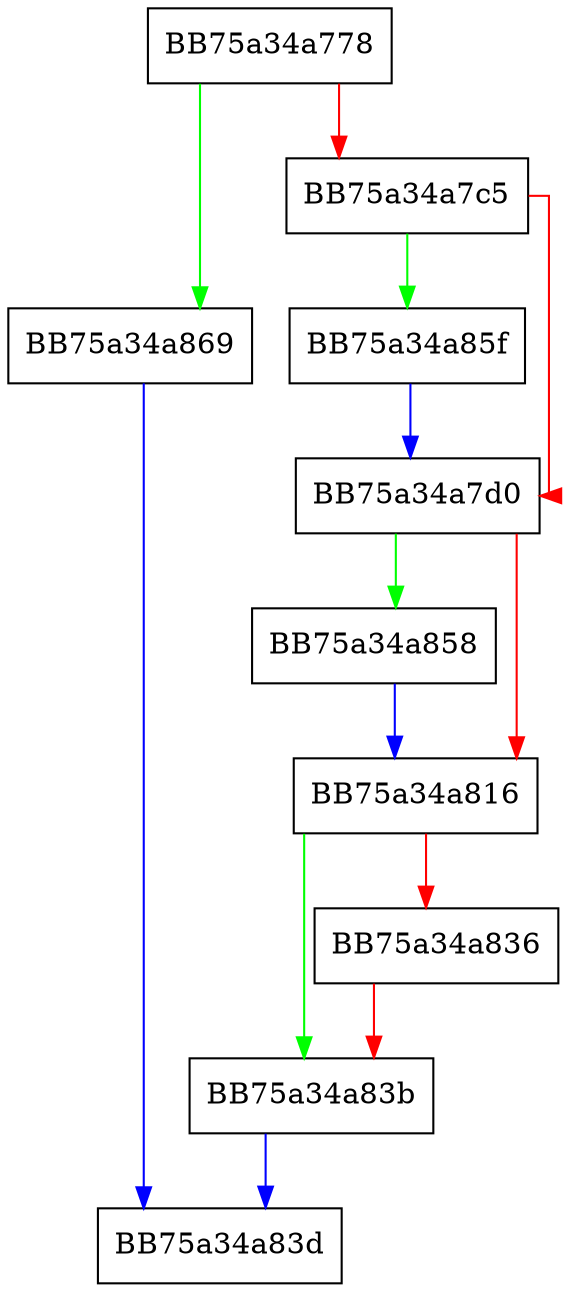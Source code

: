 digraph ProtectDirty {
  node [shape="box"];
  graph [splines=ortho];
  BB75a34a778 -> BB75a34a869 [color="green"];
  BB75a34a778 -> BB75a34a7c5 [color="red"];
  BB75a34a7c5 -> BB75a34a85f [color="green"];
  BB75a34a7c5 -> BB75a34a7d0 [color="red"];
  BB75a34a7d0 -> BB75a34a858 [color="green"];
  BB75a34a7d0 -> BB75a34a816 [color="red"];
  BB75a34a816 -> BB75a34a83b [color="green"];
  BB75a34a816 -> BB75a34a836 [color="red"];
  BB75a34a836 -> BB75a34a83b [color="red"];
  BB75a34a83b -> BB75a34a83d [color="blue"];
  BB75a34a858 -> BB75a34a816 [color="blue"];
  BB75a34a85f -> BB75a34a7d0 [color="blue"];
  BB75a34a869 -> BB75a34a83d [color="blue"];
}